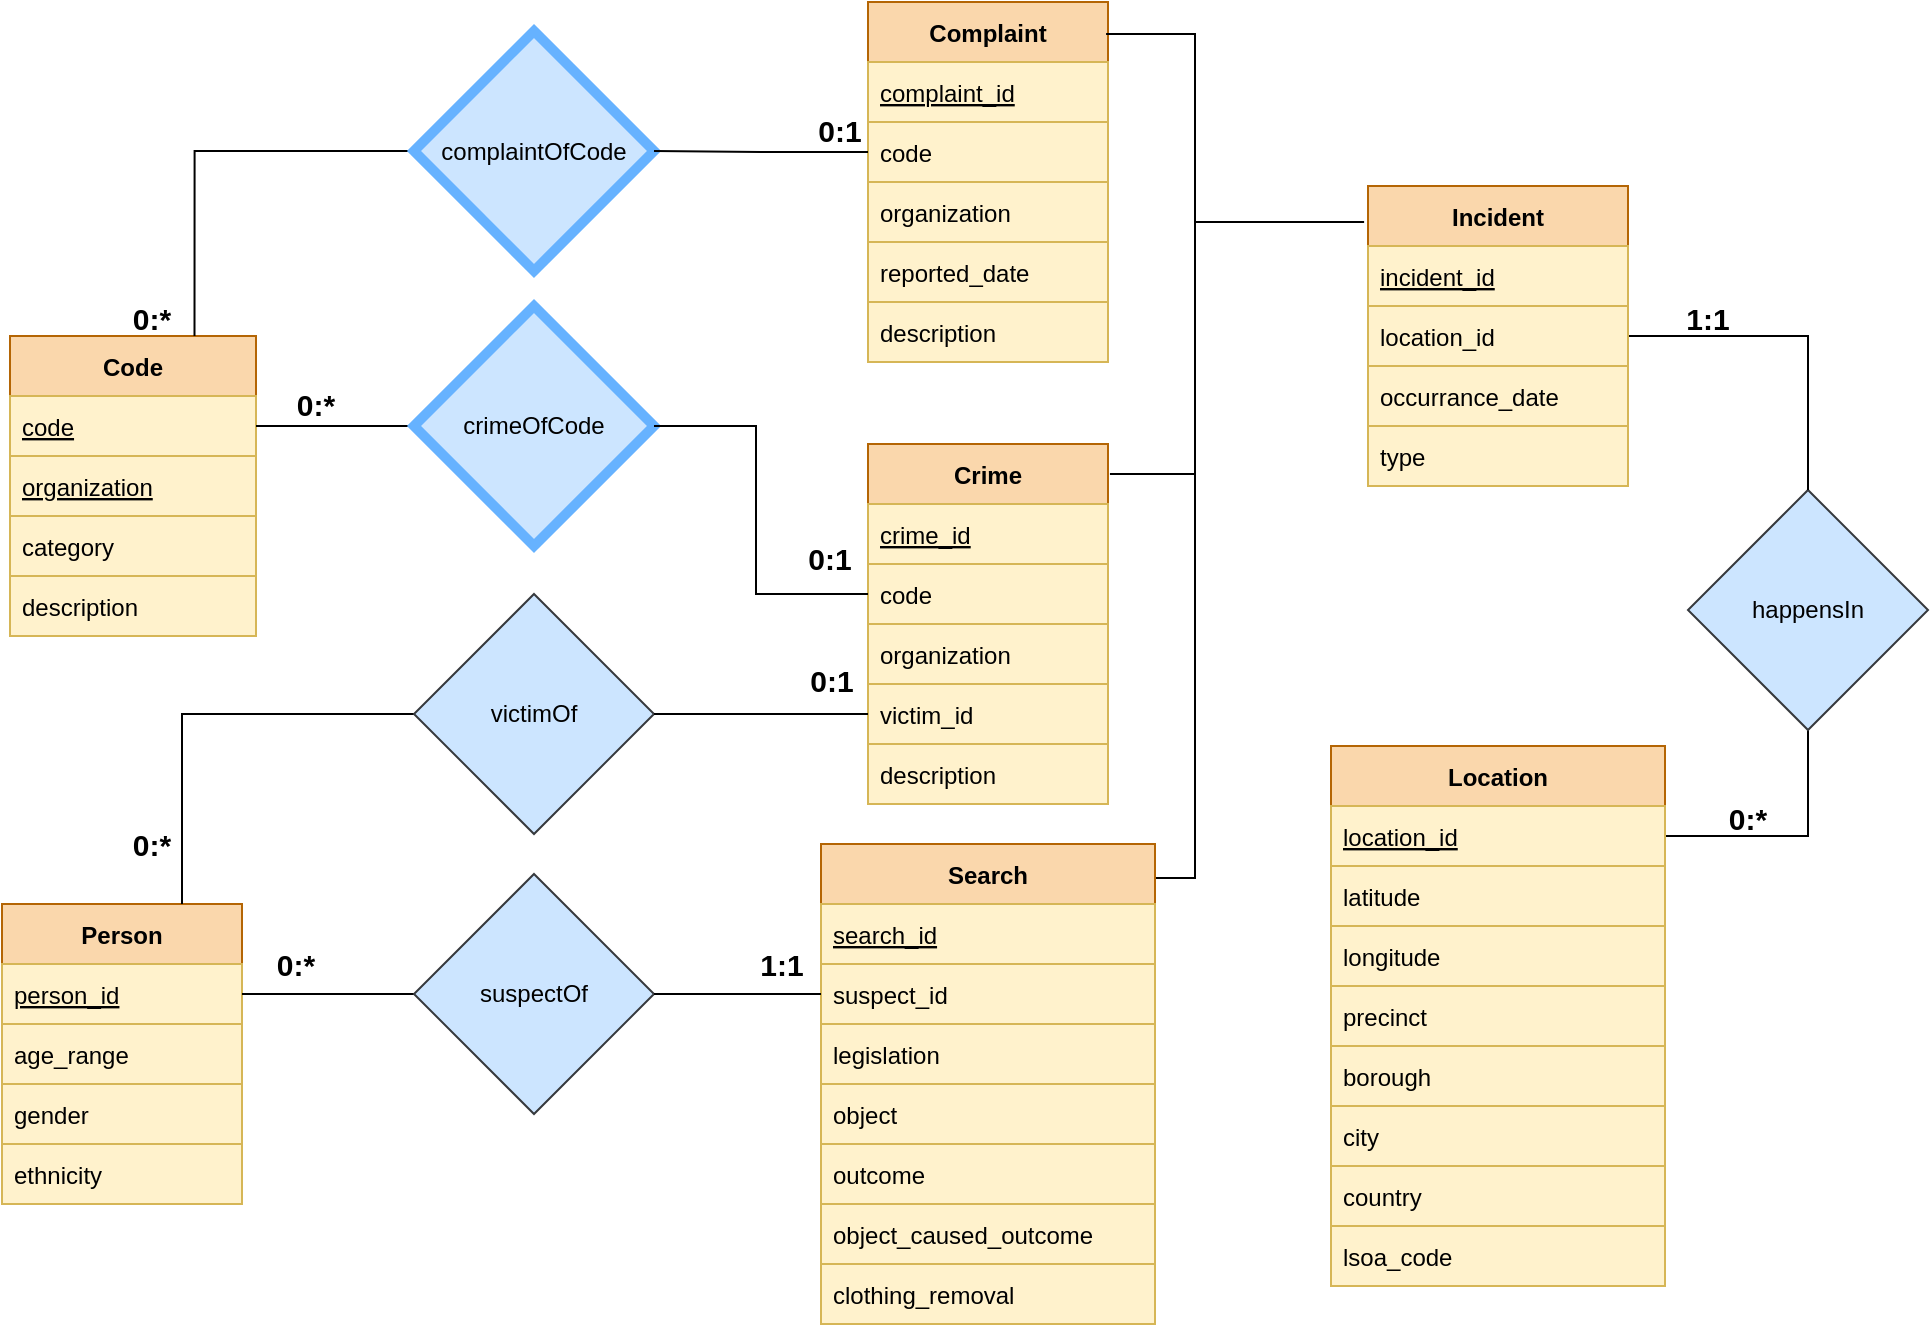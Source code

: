 <mxfile version="15.7.3" type="device"><diagram id="vb5jYxPmQHz-0-leLHr-" name="Page-1"><mxGraphModel dx="1106" dy="882" grid="1" gridSize="10" guides="1" tooltips="1" connect="1" arrows="1" fold="1" page="1" pageScale="1" pageWidth="1169" pageHeight="827" math="0" shadow="0"><root><mxCell id="0"/><mxCell id="1" parent="0"/><mxCell id="H0O4W8BxZUsHjyPCR3iy-41" style="edgeStyle=orthogonalEdgeStyle;rounded=0;orthogonalLoop=1;jettySize=auto;html=1;exitX=0.5;exitY=1;exitDx=0;exitDy=0;entryX=1;entryY=0.5;entryDx=0;entryDy=0;endArrow=none;endFill=0;" parent="1" source="87NSv3tAJS0nTnmkow10-10" target="H0O4W8BxZUsHjyPCR3iy-13" edge="1"><mxGeometry relative="1" as="geometry"/></mxCell><mxCell id="87NSv3tAJS0nTnmkow10-10" value="happensIn" style="rhombus;whiteSpace=wrap;html=1;rounded=0;fillColor=#cce5ff;strokeColor=#36393d;" parent="1" vertex="1"><mxGeometry x="946" y="323" width="120" height="120" as="geometry"/></mxCell><mxCell id="87NSv3tAJS0nTnmkow10-31" value="Crime" style="swimlane;fontStyle=1;childLayout=stackLayout;horizontal=1;startSize=30;horizontalStack=0;resizeParent=1;resizeParentMax=0;resizeLast=0;collapsible=1;marginBottom=0;fillColor=#fad7ac;strokeColor=#b46504;" parent="1" vertex="1"><mxGeometry x="536" y="300" width="120" height="180" as="geometry"/></mxCell><mxCell id="87NSv3tAJS0nTnmkow10-32" value="crime_id" style="text;strokeColor=#d6b656;fillColor=#fff2cc;align=left;verticalAlign=middle;spacingLeft=4;spacingRight=4;overflow=hidden;points=[[0,0.5],[1,0.5]];portConstraint=eastwest;rotatable=0;fontStyle=4" parent="87NSv3tAJS0nTnmkow10-31" vertex="1"><mxGeometry y="30" width="120" height="30" as="geometry"/></mxCell><mxCell id="87NSv3tAJS0nTnmkow10-33" value="code" style="text;strokeColor=#d6b656;fillColor=#fff2cc;align=left;verticalAlign=middle;spacingLeft=4;spacingRight=4;overflow=hidden;points=[[0,0.5],[1,0.5]];portConstraint=eastwest;rotatable=0;fontStyle=0" parent="87NSv3tAJS0nTnmkow10-31" vertex="1"><mxGeometry y="60" width="120" height="30" as="geometry"/></mxCell><mxCell id="n7VRWkgAgvtae136KLdZ-2" value="organization" style="text;strokeColor=#d6b656;fillColor=#fff2cc;align=left;verticalAlign=middle;spacingLeft=4;spacingRight=4;overflow=hidden;points=[[0,0.5],[1,0.5]];portConstraint=eastwest;rotatable=0;fontStyle=0" parent="87NSv3tAJS0nTnmkow10-31" vertex="1"><mxGeometry y="90" width="120" height="30" as="geometry"/></mxCell><mxCell id="87NSv3tAJS0nTnmkow10-34" value="victim_id" style="text;strokeColor=#d6b656;fillColor=#fff2cc;align=left;verticalAlign=middle;spacingLeft=4;spacingRight=4;overflow=hidden;points=[[0,0.5],[1,0.5]];portConstraint=eastwest;rotatable=0;fontStyle=0" parent="87NSv3tAJS0nTnmkow10-31" vertex="1"><mxGeometry y="120" width="120" height="30" as="geometry"/></mxCell><mxCell id="87NSv3tAJS0nTnmkow10-66" value="description" style="text;strokeColor=#d6b656;fillColor=#fff2cc;align=left;verticalAlign=middle;spacingLeft=4;spacingRight=4;overflow=hidden;points=[[0,0.5],[1,0.5]];portConstraint=eastwest;rotatable=0;fontStyle=0" parent="87NSv3tAJS0nTnmkow10-31" vertex="1"><mxGeometry y="150" width="120" height="30" as="geometry"/></mxCell><mxCell id="H0O4W8BxZUsHjyPCR3iy-40" style="edgeStyle=orthogonalEdgeStyle;rounded=0;orthogonalLoop=1;jettySize=auto;html=1;exitX=1;exitY=0.5;exitDx=0;exitDy=0;entryX=0.5;entryY=0;entryDx=0;entryDy=0;endArrow=none;endFill=0;" parent="1" source="87NSv3tAJS0nTnmkow10-36" target="87NSv3tAJS0nTnmkow10-10" edge="1"><mxGeometry relative="1" as="geometry"/></mxCell><mxCell id="87NSv3tAJS0nTnmkow10-36" value="Incident" style="swimlane;fontStyle=1;childLayout=stackLayout;horizontal=1;startSize=30;horizontalStack=0;resizeParent=1;resizeParentMax=0;resizeLast=0;collapsible=1;marginBottom=0;fillColor=#fad7ac;strokeColor=#b46504;" parent="1" vertex="1"><mxGeometry x="786" y="171" width="130" height="150" as="geometry"/></mxCell><mxCell id="87NSv3tAJS0nTnmkow10-37" value="incident_id" style="text;strokeColor=#d6b656;fillColor=#fff2cc;align=left;verticalAlign=middle;spacingLeft=4;spacingRight=4;overflow=hidden;points=[[0,0.5],[1,0.5]];portConstraint=eastwest;rotatable=0;fontStyle=4" parent="87NSv3tAJS0nTnmkow10-36" vertex="1"><mxGeometry y="30" width="130" height="30" as="geometry"/></mxCell><mxCell id="87NSv3tAJS0nTnmkow10-38" value="location_id" style="text;strokeColor=#d6b656;fillColor=#fff2cc;align=left;verticalAlign=middle;spacingLeft=4;spacingRight=4;overflow=hidden;points=[[0,0.5],[1,0.5]];portConstraint=eastwest;rotatable=0;" parent="87NSv3tAJS0nTnmkow10-36" vertex="1"><mxGeometry y="60" width="130" height="30" as="geometry"/></mxCell><mxCell id="87NSv3tAJS0nTnmkow10-39" value="occurrance_date" style="text;strokeColor=#d6b656;fillColor=#fff2cc;align=left;verticalAlign=middle;spacingLeft=4;spacingRight=4;overflow=hidden;points=[[0,0.5],[1,0.5]];portConstraint=eastwest;rotatable=0;" parent="87NSv3tAJS0nTnmkow10-36" vertex="1"><mxGeometry y="90" width="130" height="30" as="geometry"/></mxCell><mxCell id="87NSv3tAJS0nTnmkow10-40" value="type" style="text;strokeColor=#d6b656;fillColor=#fff2cc;align=left;verticalAlign=middle;spacingLeft=4;spacingRight=4;overflow=hidden;points=[[0,0.5],[1,0.5]];portConstraint=eastwest;rotatable=0;" parent="87NSv3tAJS0nTnmkow10-36" vertex="1"><mxGeometry y="120" width="130" height="30" as="geometry"/></mxCell><mxCell id="87NSv3tAJS0nTnmkow10-49" value="1:1" style="text;html=1;strokeColor=none;fillColor=none;align=center;verticalAlign=middle;whiteSpace=wrap;rounded=0;fontSize=15;fontStyle=1" parent="1" vertex="1"><mxGeometry x="936" y="227" width="40" height="19" as="geometry"/></mxCell><mxCell id="87NSv3tAJS0nTnmkow10-69" value="Complaint" style="swimlane;fontStyle=1;childLayout=stackLayout;horizontal=1;startSize=30;horizontalStack=0;resizeParent=1;resizeParentMax=0;resizeLast=0;collapsible=1;marginBottom=0;fillColor=#fad7ac;strokeColor=#b46504;" parent="1" vertex="1"><mxGeometry x="536" y="79" width="120" height="180" as="geometry"/></mxCell><mxCell id="87NSv3tAJS0nTnmkow10-70" value="complaint_id" style="text;strokeColor=#d6b656;fillColor=#fff2cc;align=left;verticalAlign=middle;spacingLeft=4;spacingRight=4;overflow=hidden;points=[[0,0.5],[1,0.5]];portConstraint=eastwest;rotatable=0;fontStyle=4" parent="87NSv3tAJS0nTnmkow10-69" vertex="1"><mxGeometry y="30" width="120" height="30" as="geometry"/></mxCell><mxCell id="87NSv3tAJS0nTnmkow10-71" value="code" style="text;strokeColor=#d6b656;fillColor=#fff2cc;align=left;verticalAlign=middle;spacingLeft=4;spacingRight=4;overflow=hidden;points=[[0,0.5],[1,0.5]];portConstraint=eastwest;rotatable=0;fontStyle=0" parent="87NSv3tAJS0nTnmkow10-69" vertex="1"><mxGeometry y="60" width="120" height="30" as="geometry"/></mxCell><mxCell id="n7VRWkgAgvtae136KLdZ-1" value="organization" style="text;strokeColor=#d6b656;fillColor=#fff2cc;align=left;verticalAlign=middle;spacingLeft=4;spacingRight=4;overflow=hidden;points=[[0,0.5],[1,0.5]];portConstraint=eastwest;rotatable=0;fontStyle=0" parent="87NSv3tAJS0nTnmkow10-69" vertex="1"><mxGeometry y="90" width="120" height="30" as="geometry"/></mxCell><mxCell id="H0O4W8BxZUsHjyPCR3iy-1" value="reported_date" style="text;strokeColor=#d6b656;fillColor=#fff2cc;align=left;verticalAlign=middle;spacingLeft=4;spacingRight=4;overflow=hidden;points=[[0,0.5],[1,0.5]];portConstraint=eastwest;rotatable=0;fontStyle=0" parent="87NSv3tAJS0nTnmkow10-69" vertex="1"><mxGeometry y="120" width="120" height="30" as="geometry"/></mxCell><mxCell id="87NSv3tAJS0nTnmkow10-73" value="description" style="text;strokeColor=#d6b656;fillColor=#fff2cc;align=left;verticalAlign=middle;spacingLeft=4;spacingRight=4;overflow=hidden;points=[[0,0.5],[1,0.5]];portConstraint=eastwest;rotatable=0;fontStyle=0" parent="87NSv3tAJS0nTnmkow10-69" vertex="1"><mxGeometry y="150" width="120" height="30" as="geometry"/></mxCell><mxCell id="87NSv3tAJS0nTnmkow10-74" value="Search" style="swimlane;fontStyle=1;childLayout=stackLayout;horizontal=1;startSize=30;horizontalStack=0;resizeParent=1;resizeParentMax=0;resizeLast=0;collapsible=1;marginBottom=0;fillColor=#fad7ac;strokeColor=#b46504;" parent="1" vertex="1"><mxGeometry x="512.5" y="500" width="167" height="240" as="geometry"/></mxCell><mxCell id="87NSv3tAJS0nTnmkow10-75" value="search_id" style="text;strokeColor=#d6b656;fillColor=#fff2cc;align=left;verticalAlign=middle;spacingLeft=4;spacingRight=4;overflow=hidden;points=[[0,0.5],[1,0.5]];portConstraint=eastwest;rotatable=0;fontStyle=4" parent="87NSv3tAJS0nTnmkow10-74" vertex="1"><mxGeometry y="30" width="167" height="30" as="geometry"/></mxCell><mxCell id="87NSv3tAJS0nTnmkow10-76" value="suspect_id" style="text;strokeColor=#d6b656;fillColor=#fff2cc;align=left;verticalAlign=middle;spacingLeft=4;spacingRight=4;overflow=hidden;points=[[0,0.5],[1,0.5]];portConstraint=eastwest;rotatable=0;fontStyle=0" parent="87NSv3tAJS0nTnmkow10-74" vertex="1"><mxGeometry y="60" width="167" height="30" as="geometry"/></mxCell><mxCell id="87NSv3tAJS0nTnmkow10-77" value="legislation" style="text;strokeColor=#d6b656;fillColor=#fff2cc;align=left;verticalAlign=middle;spacingLeft=4;spacingRight=4;overflow=hidden;points=[[0,0.5],[1,0.5]];portConstraint=eastwest;rotatable=0;fontStyle=0" parent="87NSv3tAJS0nTnmkow10-74" vertex="1"><mxGeometry y="90" width="167" height="30" as="geometry"/></mxCell><mxCell id="87NSv3tAJS0nTnmkow10-78" value="object" style="text;strokeColor=#d6b656;fillColor=#fff2cc;align=left;verticalAlign=middle;spacingLeft=4;spacingRight=4;overflow=hidden;points=[[0,0.5],[1,0.5]];portConstraint=eastwest;rotatable=0;fontStyle=0" parent="87NSv3tAJS0nTnmkow10-74" vertex="1"><mxGeometry y="120" width="167" height="30" as="geometry"/></mxCell><mxCell id="87NSv3tAJS0nTnmkow10-79" value="outcome" style="text;strokeColor=#d6b656;fillColor=#fff2cc;align=left;verticalAlign=middle;spacingLeft=4;spacingRight=4;overflow=hidden;points=[[0,0.5],[1,0.5]];portConstraint=eastwest;rotatable=0;fontStyle=0" parent="87NSv3tAJS0nTnmkow10-74" vertex="1"><mxGeometry y="150" width="167" height="30" as="geometry"/></mxCell><mxCell id="87NSv3tAJS0nTnmkow10-80" value="object_caused_outcome" style="text;strokeColor=#d6b656;fillColor=#fff2cc;align=left;verticalAlign=middle;spacingLeft=4;spacingRight=4;overflow=hidden;points=[[0,0.5],[1,0.5]];portConstraint=eastwest;rotatable=0;fontStyle=0" parent="87NSv3tAJS0nTnmkow10-74" vertex="1"><mxGeometry y="180" width="167" height="30" as="geometry"/></mxCell><mxCell id="87NSv3tAJS0nTnmkow10-81" value="clothing_removal" style="text;strokeColor=#d6b656;fillColor=#fff2cc;align=left;verticalAlign=middle;spacingLeft=4;spacingRight=4;overflow=hidden;points=[[0,0.5],[1,0.5]];portConstraint=eastwest;rotatable=0;fontStyle=0" parent="87NSv3tAJS0nTnmkow10-74" vertex="1"><mxGeometry y="210" width="167" height="30" as="geometry"/></mxCell><mxCell id="H0O4W8BxZUsHjyPCR3iy-2" value="Person" style="swimlane;fontStyle=1;childLayout=stackLayout;horizontal=1;startSize=30;horizontalStack=0;resizeParent=1;resizeParentMax=0;resizeLast=0;collapsible=1;marginBottom=0;fillColor=#fad7ac;strokeColor=#b46504;" parent="1" vertex="1"><mxGeometry x="103" y="530" width="120" height="150" as="geometry"/></mxCell><mxCell id="H0O4W8BxZUsHjyPCR3iy-3" value="person_id" style="text;strokeColor=#d6b656;fillColor=#fff2cc;align=left;verticalAlign=middle;spacingLeft=4;spacingRight=4;overflow=hidden;points=[[0,0.5],[1,0.5]];portConstraint=eastwest;rotatable=0;fontStyle=4" parent="H0O4W8BxZUsHjyPCR3iy-2" vertex="1"><mxGeometry y="30" width="120" height="30" as="geometry"/></mxCell><mxCell id="H0O4W8BxZUsHjyPCR3iy-4" value="age_range" style="text;strokeColor=#d6b656;fillColor=#fff2cc;align=left;verticalAlign=middle;spacingLeft=4;spacingRight=4;overflow=hidden;points=[[0,0.5],[1,0.5]];portConstraint=eastwest;rotatable=0;fontStyle=0" parent="H0O4W8BxZUsHjyPCR3iy-2" vertex="1"><mxGeometry y="60" width="120" height="30" as="geometry"/></mxCell><mxCell id="H0O4W8BxZUsHjyPCR3iy-5" value="gender" style="text;strokeColor=#d6b656;fillColor=#fff2cc;align=left;verticalAlign=middle;spacingLeft=4;spacingRight=4;overflow=hidden;points=[[0,0.5],[1,0.5]];portConstraint=eastwest;rotatable=0;fontStyle=0" parent="H0O4W8BxZUsHjyPCR3iy-2" vertex="1"><mxGeometry y="90" width="120" height="30" as="geometry"/></mxCell><mxCell id="H0O4W8BxZUsHjyPCR3iy-6" value="ethnicity" style="text;strokeColor=#d6b656;fillColor=#fff2cc;align=left;verticalAlign=middle;spacingLeft=4;spacingRight=4;overflow=hidden;points=[[0,0.5],[1,0.5]];portConstraint=eastwest;rotatable=0;fontStyle=0" parent="H0O4W8BxZUsHjyPCR3iy-2" vertex="1"><mxGeometry y="120" width="120" height="30" as="geometry"/></mxCell><mxCell id="H0O4W8BxZUsHjyPCR3iy-12" value="Location" style="swimlane;fontStyle=1;childLayout=stackLayout;horizontal=1;startSize=30;horizontalStack=0;resizeParent=1;resizeParentMax=0;resizeLast=0;collapsible=1;marginBottom=0;fillColor=#fad7ac;strokeColor=#b46504;" parent="1" vertex="1"><mxGeometry x="767.5" y="451" width="167" height="270" as="geometry"/></mxCell><mxCell id="H0O4W8BxZUsHjyPCR3iy-13" value="location_id" style="text;strokeColor=#d6b656;fillColor=#fff2cc;align=left;verticalAlign=middle;spacingLeft=4;spacingRight=4;overflow=hidden;points=[[0,0.5],[1,0.5]];portConstraint=eastwest;rotatable=0;fontStyle=4" parent="H0O4W8BxZUsHjyPCR3iy-12" vertex="1"><mxGeometry y="30" width="167" height="30" as="geometry"/></mxCell><mxCell id="H0O4W8BxZUsHjyPCR3iy-14" value="latitude" style="text;strokeColor=#d6b656;fillColor=#fff2cc;align=left;verticalAlign=middle;spacingLeft=4;spacingRight=4;overflow=hidden;points=[[0,0.5],[1,0.5]];portConstraint=eastwest;rotatable=0;fontStyle=0" parent="H0O4W8BxZUsHjyPCR3iy-12" vertex="1"><mxGeometry y="60" width="167" height="30" as="geometry"/></mxCell><mxCell id="H0O4W8BxZUsHjyPCR3iy-15" value="longitude" style="text;strokeColor=#d6b656;fillColor=#fff2cc;align=left;verticalAlign=middle;spacingLeft=4;spacingRight=4;overflow=hidden;points=[[0,0.5],[1,0.5]];portConstraint=eastwest;rotatable=0;fontStyle=0" parent="H0O4W8BxZUsHjyPCR3iy-12" vertex="1"><mxGeometry y="90" width="167" height="30" as="geometry"/></mxCell><mxCell id="H0O4W8BxZUsHjyPCR3iy-20" value="precinct" style="text;strokeColor=#d6b656;fillColor=#fff2cc;align=left;verticalAlign=middle;spacingLeft=4;spacingRight=4;overflow=hidden;points=[[0,0.5],[1,0.5]];portConstraint=eastwest;rotatable=0;fontStyle=0" parent="H0O4W8BxZUsHjyPCR3iy-12" vertex="1"><mxGeometry y="120" width="167" height="30" as="geometry"/></mxCell><mxCell id="H0O4W8BxZUsHjyPCR3iy-16" value="borough" style="text;strokeColor=#d6b656;fillColor=#fff2cc;align=left;verticalAlign=middle;spacingLeft=4;spacingRight=4;overflow=hidden;points=[[0,0.5],[1,0.5]];portConstraint=eastwest;rotatable=0;fontStyle=0" parent="H0O4W8BxZUsHjyPCR3iy-12" vertex="1"><mxGeometry y="150" width="167" height="30" as="geometry"/></mxCell><mxCell id="H0O4W8BxZUsHjyPCR3iy-17" value="city" style="text;strokeColor=#d6b656;fillColor=#fff2cc;align=left;verticalAlign=middle;spacingLeft=4;spacingRight=4;overflow=hidden;points=[[0,0.5],[1,0.5]];portConstraint=eastwest;rotatable=0;fontStyle=0" parent="H0O4W8BxZUsHjyPCR3iy-12" vertex="1"><mxGeometry y="180" width="167" height="30" as="geometry"/></mxCell><mxCell id="-iDSJ_hNLefzTQq5T1jY-1" value="country" style="text;strokeColor=#d6b656;fillColor=#fff2cc;align=left;verticalAlign=middle;spacingLeft=4;spacingRight=4;overflow=hidden;points=[[0,0.5],[1,0.5]];portConstraint=eastwest;rotatable=0;fontStyle=0" parent="H0O4W8BxZUsHjyPCR3iy-12" vertex="1"><mxGeometry y="210" width="167" height="30" as="geometry"/></mxCell><mxCell id="H0O4W8BxZUsHjyPCR3iy-18" value="lsoa_code" style="text;strokeColor=#d6b656;fillColor=#fff2cc;align=left;verticalAlign=middle;spacingLeft=4;spacingRight=4;overflow=hidden;points=[[0,0.5],[1,0.5]];portConstraint=eastwest;rotatable=0;fontStyle=0" parent="H0O4W8BxZUsHjyPCR3iy-12" vertex="1"><mxGeometry y="240" width="167" height="30" as="geometry"/></mxCell><mxCell id="H0O4W8BxZUsHjyPCR3iy-21" value="Code" style="swimlane;fontStyle=1;childLayout=stackLayout;horizontal=1;startSize=30;horizontalStack=0;resizeParent=1;resizeParentMax=0;resizeLast=0;collapsible=1;marginBottom=0;fillColor=#fad7ac;strokeColor=#b46504;" parent="1" vertex="1"><mxGeometry x="107" y="246" width="123" height="150" as="geometry"/></mxCell><mxCell id="H0O4W8BxZUsHjyPCR3iy-22" value="code" style="text;strokeColor=#d6b656;fillColor=#fff2cc;align=left;verticalAlign=middle;spacingLeft=4;spacingRight=4;overflow=hidden;points=[[0,0.5],[1,0.5]];portConstraint=eastwest;rotatable=0;fontStyle=4" parent="H0O4W8BxZUsHjyPCR3iy-21" vertex="1"><mxGeometry y="30" width="123" height="30" as="geometry"/></mxCell><mxCell id="H0O4W8BxZUsHjyPCR3iy-23" value="organization" style="text;strokeColor=#d6b656;fillColor=#fff2cc;align=left;verticalAlign=middle;spacingLeft=4;spacingRight=4;overflow=hidden;points=[[0,0.5],[1,0.5]];portConstraint=eastwest;rotatable=0;fontStyle=4" parent="H0O4W8BxZUsHjyPCR3iy-21" vertex="1"><mxGeometry y="60" width="123" height="30" as="geometry"/></mxCell><mxCell id="H0O4W8BxZUsHjyPCR3iy-24" value="category" style="text;strokeColor=#d6b656;fillColor=#fff2cc;align=left;verticalAlign=middle;spacingLeft=4;spacingRight=4;overflow=hidden;points=[[0,0.5],[1,0.5]];portConstraint=eastwest;rotatable=0;fontStyle=0" parent="H0O4W8BxZUsHjyPCR3iy-21" vertex="1"><mxGeometry y="90" width="123" height="30" as="geometry"/></mxCell><mxCell id="H0O4W8BxZUsHjyPCR3iy-25" value="description" style="text;strokeColor=#d6b656;fillColor=#fff2cc;align=left;verticalAlign=middle;spacingLeft=4;spacingRight=4;overflow=hidden;points=[[0,0.5],[1,0.5]];portConstraint=eastwest;rotatable=0;fontStyle=0" parent="H0O4W8BxZUsHjyPCR3iy-21" vertex="1"><mxGeometry y="120" width="123" height="30" as="geometry"/></mxCell><mxCell id="H0O4W8BxZUsHjyPCR3iy-36" style="edgeStyle=orthogonalEdgeStyle;rounded=0;orthogonalLoop=1;jettySize=auto;html=1;exitX=0;exitY=0.5;exitDx=0;exitDy=0;entryX=0.75;entryY=0;entryDx=0;entryDy=0;endArrow=none;endFill=0;" parent="1" source="H0O4W8BxZUsHjyPCR3iy-26" target="H0O4W8BxZUsHjyPCR3iy-21" edge="1"><mxGeometry relative="1" as="geometry"/></mxCell><mxCell id="H0O4W8BxZUsHjyPCR3iy-26" value="complaintOfCode" style="rhombus;whiteSpace=wrap;html=1;rounded=0;fillColor=#cce5ff;strokeColor=#66B2FF;strokeWidth=5;" parent="1" vertex="1"><mxGeometry x="309" y="93.5" width="120" height="120" as="geometry"/></mxCell><mxCell id="H0O4W8BxZUsHjyPCR3iy-37" style="edgeStyle=orthogonalEdgeStyle;rounded=0;orthogonalLoop=1;jettySize=auto;html=1;exitX=0;exitY=0.5;exitDx=0;exitDy=0;entryX=1;entryY=0.5;entryDx=0;entryDy=0;endArrow=none;endFill=0;" parent="1" source="H0O4W8BxZUsHjyPCR3iy-27" target="H0O4W8BxZUsHjyPCR3iy-22" edge="1"><mxGeometry relative="1" as="geometry"/></mxCell><mxCell id="H0O4W8BxZUsHjyPCR3iy-27" value="crimeOfCode" style="rhombus;whiteSpace=wrap;html=1;rounded=0;fillColor=#cce5ff;strokeColor=#66B2FF;strokeWidth=5;" parent="1" vertex="1"><mxGeometry x="309" y="231" width="120" height="120" as="geometry"/></mxCell><mxCell id="H0O4W8BxZUsHjyPCR3iy-38" style="edgeStyle=orthogonalEdgeStyle;rounded=0;orthogonalLoop=1;jettySize=auto;html=1;exitX=0;exitY=0.5;exitDx=0;exitDy=0;entryX=0.75;entryY=0;entryDx=0;entryDy=0;endArrow=none;endFill=0;" parent="1" source="H0O4W8BxZUsHjyPCR3iy-28" target="H0O4W8BxZUsHjyPCR3iy-2" edge="1"><mxGeometry relative="1" as="geometry"/></mxCell><mxCell id="H0O4W8BxZUsHjyPCR3iy-28" value="victimOf" style="rhombus;whiteSpace=wrap;html=1;rounded=0;fillColor=#cce5ff;strokeColor=#36393d;" parent="1" vertex="1"><mxGeometry x="309" y="375" width="120" height="120" as="geometry"/></mxCell><mxCell id="H0O4W8BxZUsHjyPCR3iy-39" style="edgeStyle=orthogonalEdgeStyle;rounded=0;orthogonalLoop=1;jettySize=auto;html=1;exitX=0;exitY=0.5;exitDx=0;exitDy=0;entryX=1;entryY=0.5;entryDx=0;entryDy=0;endArrow=none;endFill=0;" parent="1" source="H0O4W8BxZUsHjyPCR3iy-29" target="H0O4W8BxZUsHjyPCR3iy-3" edge="1"><mxGeometry relative="1" as="geometry"/></mxCell><mxCell id="H0O4W8BxZUsHjyPCR3iy-29" value="suspectOf" style="rhombus;whiteSpace=wrap;html=1;rounded=0;fillColor=#cce5ff;strokeColor=#36393d;" parent="1" vertex="1"><mxGeometry x="309" y="515" width="120" height="120" as="geometry"/></mxCell><mxCell id="H0O4W8BxZUsHjyPCR3iy-35" style="edgeStyle=orthogonalEdgeStyle;rounded=0;orthogonalLoop=1;jettySize=auto;html=1;exitX=0;exitY=0.5;exitDx=0;exitDy=0;entryX=1;entryY=0.5;entryDx=0;entryDy=0;endArrow=none;endFill=0;" parent="1" source="87NSv3tAJS0nTnmkow10-76" target="H0O4W8BxZUsHjyPCR3iy-29" edge="1"><mxGeometry relative="1" as="geometry"/></mxCell><mxCell id="H0O4W8BxZUsHjyPCR3iy-42" value="0:*" style="text;html=1;strokeColor=none;fillColor=none;align=center;verticalAlign=middle;whiteSpace=wrap;rounded=0;fontSize=15;fontStyle=1" parent="1" vertex="1"><mxGeometry x="956" y="477" width="40" height="19" as="geometry"/></mxCell><mxCell id="H0O4W8BxZUsHjyPCR3iy-43" value="0:1" style="text;html=1;strokeColor=none;fillColor=none;align=center;verticalAlign=middle;whiteSpace=wrap;rounded=0;fontSize=15;fontStyle=1" parent="1" vertex="1"><mxGeometry x="497" y="347" width="40" height="19" as="geometry"/></mxCell><mxCell id="H0O4W8BxZUsHjyPCR3iy-44" value="0:*" style="text;html=1;strokeColor=none;fillColor=none;align=center;verticalAlign=middle;whiteSpace=wrap;rounded=0;fontSize=15;fontStyle=1" parent="1" vertex="1"><mxGeometry x="240" y="270" width="40" height="19" as="geometry"/></mxCell><mxCell id="H0O4W8BxZUsHjyPCR3iy-45" value="0:*" style="text;html=1;strokeColor=none;fillColor=none;align=center;verticalAlign=middle;whiteSpace=wrap;rounded=0;fontSize=15;fontStyle=1" parent="1" vertex="1"><mxGeometry x="158" y="227" width="40" height="19" as="geometry"/></mxCell><mxCell id="H0O4W8BxZUsHjyPCR3iy-46" value="0:1" style="text;html=1;strokeColor=none;fillColor=none;align=center;verticalAlign=middle;whiteSpace=wrap;rounded=0;fontSize=15;fontStyle=1" parent="1" vertex="1"><mxGeometry x="502" y="133" width="40" height="19" as="geometry"/></mxCell><mxCell id="H0O4W8BxZUsHjyPCR3iy-47" value="0:1" style="text;html=1;strokeColor=none;fillColor=none;align=center;verticalAlign=middle;whiteSpace=wrap;rounded=0;fontSize=15;fontStyle=1" parent="1" vertex="1"><mxGeometry x="498" y="408" width="40" height="19" as="geometry"/></mxCell><mxCell id="H0O4W8BxZUsHjyPCR3iy-48" value="1:1" style="text;html=1;strokeColor=none;fillColor=none;align=center;verticalAlign=middle;whiteSpace=wrap;rounded=0;fontSize=15;fontStyle=1" parent="1" vertex="1"><mxGeometry x="472.5" y="550" width="40" height="19" as="geometry"/></mxCell><mxCell id="H0O4W8BxZUsHjyPCR3iy-49" value="0:*" style="text;html=1;strokeColor=none;fillColor=none;align=center;verticalAlign=middle;whiteSpace=wrap;rounded=0;fontSize=15;fontStyle=1" parent="1" vertex="1"><mxGeometry x="158" y="490" width="40" height="19" as="geometry"/></mxCell><mxCell id="H0O4W8BxZUsHjyPCR3iy-50" value="0:*" style="text;html=1;strokeColor=none;fillColor=none;align=center;verticalAlign=middle;whiteSpace=wrap;rounded=0;fontSize=15;fontStyle=1" parent="1" vertex="1"><mxGeometry x="230" y="550" width="40" height="19" as="geometry"/></mxCell><mxCell id="H0O4W8BxZUsHjyPCR3iy-51" style="edgeStyle=orthogonalEdgeStyle;rounded=0;orthogonalLoop=1;jettySize=auto;html=1;exitX=0.992;exitY=0.089;exitDx=0;exitDy=0;endArrow=none;endFill=0;entryX=1.003;entryY=0.071;entryDx=0;entryDy=0;entryPerimeter=0;exitPerimeter=0;" parent="1" source="87NSv3tAJS0nTnmkow10-69" target="87NSv3tAJS0nTnmkow10-74" edge="1"><mxGeometry relative="1" as="geometry"><mxPoint x="700" y="510" as="targetPoint"/></mxGeometry></mxCell><mxCell id="H0O4W8BxZUsHjyPCR3iy-52" style="edgeStyle=orthogonalEdgeStyle;rounded=0;orthogonalLoop=1;jettySize=auto;html=1;exitX=1.008;exitY=0.083;exitDx=0;exitDy=0;endArrow=none;endFill=0;exitPerimeter=0;" parent="1" source="87NSv3tAJS0nTnmkow10-31" edge="1"><mxGeometry relative="1" as="geometry"><mxPoint x="700" y="315" as="targetPoint"/><Array as="points"><mxPoint x="700" y="315"/></Array></mxGeometry></mxCell><mxCell id="H0O4W8BxZUsHjyPCR3iy-53" style="edgeStyle=orthogonalEdgeStyle;rounded=0;orthogonalLoop=1;jettySize=auto;html=1;exitX=-0.015;exitY=0.12;exitDx=0;exitDy=0;endArrow=none;endFill=0;exitPerimeter=0;" parent="1" source="87NSv3tAJS0nTnmkow10-36" edge="1"><mxGeometry relative="1" as="geometry"><mxPoint x="700" y="189" as="targetPoint"/><Array as="points"><mxPoint x="700" y="189"/></Array></mxGeometry></mxCell><mxCell id="n7VRWkgAgvtae136KLdZ-3" style="edgeStyle=orthogonalEdgeStyle;rounded=0;orthogonalLoop=1;jettySize=auto;html=1;exitX=0;exitY=0.5;exitDx=0;exitDy=0;entryX=1;entryY=0.5;entryDx=0;entryDy=0;endArrow=none;endFill=0;" parent="1" source="87NSv3tAJS0nTnmkow10-71" target="H0O4W8BxZUsHjyPCR3iy-26" edge="1"><mxGeometry relative="1" as="geometry"/></mxCell><mxCell id="n7VRWkgAgvtae136KLdZ-4" style="edgeStyle=orthogonalEdgeStyle;rounded=0;orthogonalLoop=1;jettySize=auto;html=1;exitX=0;exitY=0.5;exitDx=0;exitDy=0;entryX=1;entryY=0.5;entryDx=0;entryDy=0;endArrow=none;endFill=0;" parent="1" source="87NSv3tAJS0nTnmkow10-33" target="H0O4W8BxZUsHjyPCR3iy-27" edge="1"><mxGeometry relative="1" as="geometry"><Array as="points"><mxPoint x="480" y="375"/><mxPoint x="480" y="291"/></Array></mxGeometry></mxCell><mxCell id="n7VRWkgAgvtae136KLdZ-5" style="edgeStyle=orthogonalEdgeStyle;rounded=0;orthogonalLoop=1;jettySize=auto;html=1;exitX=0;exitY=0.5;exitDx=0;exitDy=0;entryX=1;entryY=0.5;entryDx=0;entryDy=0;endArrow=none;endFill=0;" parent="1" source="87NSv3tAJS0nTnmkow10-34" target="H0O4W8BxZUsHjyPCR3iy-28" edge="1"><mxGeometry relative="1" as="geometry"/></mxCell></root></mxGraphModel></diagram></mxfile>